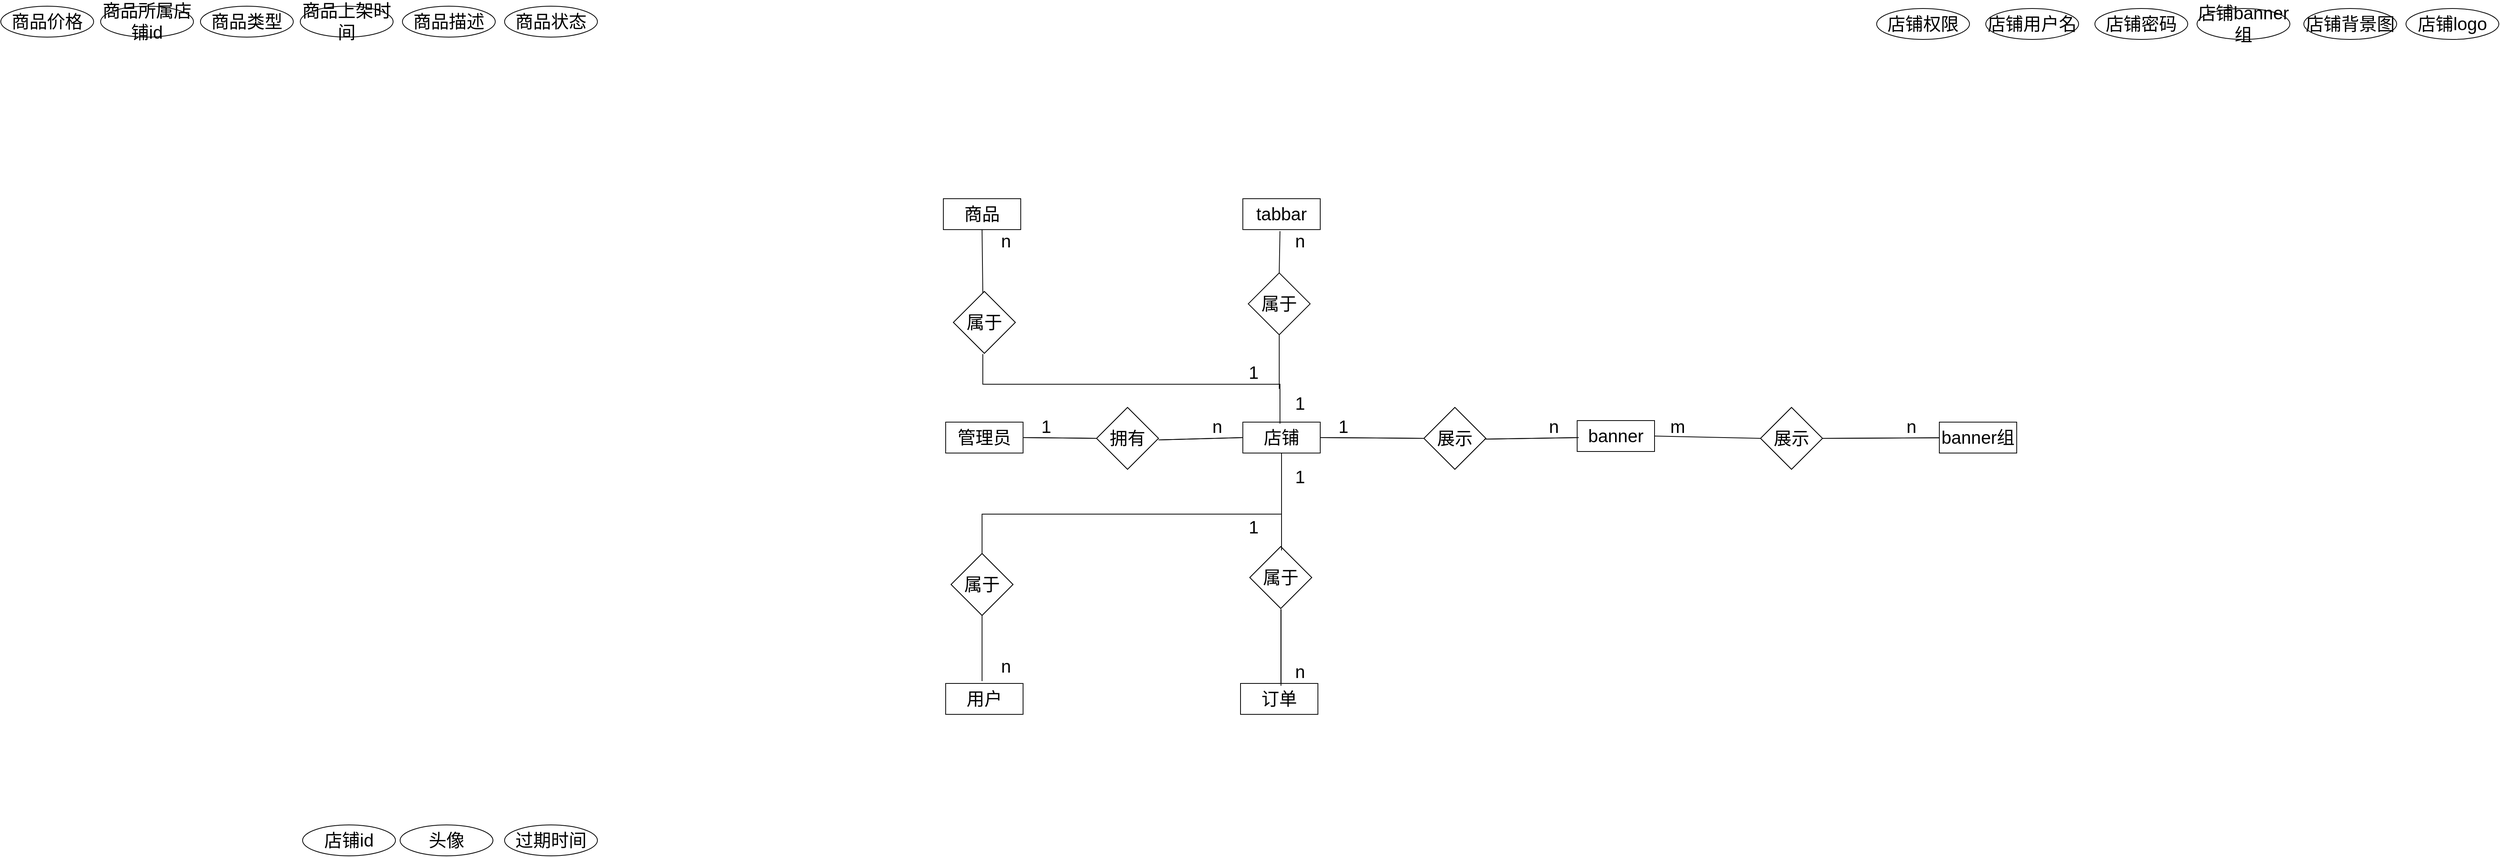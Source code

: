 <mxfile version="21.2.1" type="github">
  <diagram name="第 1 页" id="dnGYS2HbHR0bqvyyn-j1">
    <mxGraphModel dx="3404" dy="2084" grid="1" gridSize="10" guides="1" tooltips="1" connect="1" arrows="1" fold="1" page="1" pageScale="1" pageWidth="827" pageHeight="1169" math="0" shadow="0">
      <root>
        <mxCell id="0" />
        <mxCell id="1" parent="0" />
        <mxCell id="c_rGyp08pGOtF22zNN7b-1" value="&lt;font style=&quot;font-size: 23px;&quot;&gt;店铺&lt;/font&gt;" style="rounded=0;whiteSpace=wrap;html=1;fontColor=default;fontSize=23;" parent="1" vertex="1">
          <mxGeometry x="156" y="529" width="100" height="40" as="geometry" />
        </mxCell>
        <mxCell id="c_rGyp08pGOtF22zNN7b-2" value="&lt;span style=&quot;font-size: 23px;&quot;&gt;banner组&lt;br style=&quot;font-size: 23px;&quot;&gt;&lt;/span&gt;" style="rounded=0;whiteSpace=wrap;html=1;fontColor=default;fontSize=23;" parent="1" vertex="1">
          <mxGeometry x="1056" y="529" width="100" height="40" as="geometry" />
        </mxCell>
        <mxCell id="c_rGyp08pGOtF22zNN7b-3" value="&lt;span style=&quot;font-size: 23px;&quot;&gt;用户&lt;/span&gt;" style="rounded=0;whiteSpace=wrap;html=1;fontColor=default;fontSize=23;" parent="1" vertex="1">
          <mxGeometry x="-228" y="867" width="100" height="40" as="geometry" />
        </mxCell>
        <mxCell id="c_rGyp08pGOtF22zNN7b-4" value="&lt;font style=&quot;font-size: 23px;&quot;&gt;订单&lt;/font&gt;" style="rounded=0;whiteSpace=wrap;html=1;fontColor=default;fontSize=23;" parent="1" vertex="1">
          <mxGeometry x="153" y="867" width="100" height="40" as="geometry" />
        </mxCell>
        <mxCell id="c_rGyp08pGOtF22zNN7b-5" value="&lt;span style=&quot;font-size: 23px;&quot;&gt;banner&lt;/span&gt;" style="rounded=0;whiteSpace=wrap;html=1;fontColor=default;fontSize=23;" parent="1" vertex="1">
          <mxGeometry x="588" y="527" width="100" height="40" as="geometry" />
        </mxCell>
        <mxCell id="c_rGyp08pGOtF22zNN7b-6" value="&lt;font style=&quot;font-size: 23px;&quot;&gt;管理员&lt;/font&gt;" style="rounded=0;whiteSpace=wrap;html=1;fontColor=default;fontSize=23;" parent="1" vertex="1">
          <mxGeometry x="-228" y="529" width="100" height="40" as="geometry" />
        </mxCell>
        <mxCell id="c_rGyp08pGOtF22zNN7b-7" value="属于" style="rhombus;whiteSpace=wrap;html=1;fontSize=23;" parent="1" vertex="1">
          <mxGeometry x="-218" y="360" width="80" height="80" as="geometry" />
        </mxCell>
        <mxCell id="c_rGyp08pGOtF22zNN7b-8" value="" style="endArrow=none;html=1;rounded=0;entryX=0.5;entryY=1;entryDx=0;entryDy=0;fontSize=23;" parent="1" edge="1">
          <mxGeometry width="50" height="50" relative="1" as="geometry">
            <mxPoint x="203" y="486" as="sourcePoint" />
            <mxPoint x="203" y="416" as="targetPoint" />
            <Array as="points" />
          </mxGeometry>
        </mxCell>
        <mxCell id="c_rGyp08pGOtF22zNN7b-9" value="" style="endArrow=none;html=1;rounded=0;fontSize=23;" parent="1" edge="1">
          <mxGeometry width="50" height="50" relative="1" as="geometry">
            <mxPoint x="204" y="531" as="sourcePoint" />
            <mxPoint x="-180" y="441" as="targetPoint" />
            <Array as="points">
              <mxPoint x="204" y="480" />
              <mxPoint x="-180" y="480" />
            </Array>
          </mxGeometry>
        </mxCell>
        <mxCell id="c_rGyp08pGOtF22zNN7b-10" value="拥有" style="rhombus;whiteSpace=wrap;html=1;fontSize=23;" parent="1" vertex="1">
          <mxGeometry x="-33" y="510" width="80" height="80" as="geometry" />
        </mxCell>
        <mxCell id="c_rGyp08pGOtF22zNN7b-11" value="" style="endArrow=none;html=1;rounded=0;entryX=1;entryY=0.5;entryDx=0;entryDy=0;exitX=0;exitY=0.5;exitDx=0;exitDy=0;fontSize=23;" parent="1" source="c_rGyp08pGOtF22zNN7b-10" target="c_rGyp08pGOtF22zNN7b-6" edge="1">
          <mxGeometry width="50" height="50" relative="1" as="geometry">
            <mxPoint x="36" y="542" as="sourcePoint" />
            <mxPoint x="86" y="492" as="targetPoint" />
          </mxGeometry>
        </mxCell>
        <mxCell id="c_rGyp08pGOtF22zNN7b-12" value="" style="endArrow=none;html=1;rounded=0;entryX=0;entryY=0.5;entryDx=0;entryDy=0;fontSize=23;" parent="1" target="c_rGyp08pGOtF22zNN7b-1" edge="1">
          <mxGeometry width="50" height="50" relative="1" as="geometry">
            <mxPoint x="47" y="552" as="sourcePoint" />
            <mxPoint x="86" y="492" as="targetPoint" />
          </mxGeometry>
        </mxCell>
        <mxCell id="c_rGyp08pGOtF22zNN7b-13" value="属于" style="rhombus;whiteSpace=wrap;html=1;fontSize=23;" parent="1" vertex="1">
          <mxGeometry x="-221" y="699" width="80" height="80" as="geometry" />
        </mxCell>
        <mxCell id="c_rGyp08pGOtF22zNN7b-14" value="" style="endArrow=none;html=1;rounded=0;entryX=0.5;entryY=1;entryDx=0;entryDy=0;exitX=0.5;exitY=0;exitDx=0;exitDy=0;fontSize=23;" parent="1" source="c_rGyp08pGOtF22zNN7b-13" target="c_rGyp08pGOtF22zNN7b-1" edge="1">
          <mxGeometry width="50" height="50" relative="1" as="geometry">
            <mxPoint x="36" y="542" as="sourcePoint" />
            <mxPoint x="86" y="492" as="targetPoint" />
            <Array as="points">
              <mxPoint x="-181" y="648" />
              <mxPoint x="206" y="648" />
            </Array>
          </mxGeometry>
        </mxCell>
        <mxCell id="c_rGyp08pGOtF22zNN7b-15" value="" style="endArrow=none;html=1;rounded=0;exitX=0.5;exitY=1;exitDx=0;exitDy=0;fontSize=23;" parent="1" source="c_rGyp08pGOtF22zNN7b-13" edge="1">
          <mxGeometry width="50" height="50" relative="1" as="geometry">
            <mxPoint x="36" y="542" as="sourcePoint" />
            <mxPoint x="-181" y="864" as="targetPoint" />
          </mxGeometry>
        </mxCell>
        <mxCell id="c_rGyp08pGOtF22zNN7b-16" value="" style="endArrow=none;html=1;rounded=0;fontSize=23;" parent="1" edge="1">
          <mxGeometry width="50" height="50" relative="1" as="geometry">
            <mxPoint x="205.29" y="870" as="sourcePoint" />
            <mxPoint x="205.29" y="771" as="targetPoint" />
          </mxGeometry>
        </mxCell>
        <mxCell id="c_rGyp08pGOtF22zNN7b-17" value="展示" style="rhombus;whiteSpace=wrap;html=1;fontSize=23;" parent="1" vertex="1">
          <mxGeometry x="390" y="510" width="80" height="80" as="geometry" />
        </mxCell>
        <mxCell id="c_rGyp08pGOtF22zNN7b-18" value="展示" style="rhombus;whiteSpace=wrap;html=1;fontSize=23;" parent="1" vertex="1">
          <mxGeometry x="825" y="510" width="80" height="80" as="geometry" />
        </mxCell>
        <mxCell id="c_rGyp08pGOtF22zNN7b-19" value="" style="endArrow=none;html=1;rounded=0;entryX=1;entryY=0.5;entryDx=0;entryDy=0;exitX=0;exitY=0.5;exitDx=0;exitDy=0;fontSize=23;" parent="1" source="c_rGyp08pGOtF22zNN7b-17" target="c_rGyp08pGOtF22zNN7b-1" edge="1">
          <mxGeometry width="50" height="50" relative="1" as="geometry">
            <mxPoint x="558" y="542" as="sourcePoint" />
            <mxPoint x="608" y="492" as="targetPoint" />
          </mxGeometry>
        </mxCell>
        <mxCell id="c_rGyp08pGOtF22zNN7b-20" value="" style="endArrow=none;html=1;rounded=0;exitX=0;exitY=0.5;exitDx=0;exitDy=0;fontSize=23;" parent="1" edge="1">
          <mxGeometry width="50" height="50" relative="1" as="geometry">
            <mxPoint x="590" y="549" as="sourcePoint" />
            <mxPoint x="468" y="551" as="targetPoint" />
          </mxGeometry>
        </mxCell>
        <mxCell id="c_rGyp08pGOtF22zNN7b-21" value="" style="endArrow=none;html=1;rounded=0;exitX=1;exitY=0.5;exitDx=0;exitDy=0;entryX=0;entryY=0.5;entryDx=0;entryDy=0;fontSize=23;" parent="1" source="c_rGyp08pGOtF22zNN7b-5" target="c_rGyp08pGOtF22zNN7b-18" edge="1">
          <mxGeometry width="50" height="50" relative="1" as="geometry">
            <mxPoint x="1191" y="539" as="sourcePoint" />
            <mxPoint x="1241" y="489" as="targetPoint" />
          </mxGeometry>
        </mxCell>
        <mxCell id="c_rGyp08pGOtF22zNN7b-22" value="" style="endArrow=none;html=1;rounded=0;exitX=1;exitY=0.5;exitDx=0;exitDy=0;fontSize=23;" parent="1" source="c_rGyp08pGOtF22zNN7b-18" target="c_rGyp08pGOtF22zNN7b-2" edge="1">
          <mxGeometry width="50" height="50" relative="1" as="geometry">
            <mxPoint x="1191" y="539" as="sourcePoint" />
            <mxPoint x="1241" y="489" as="targetPoint" />
          </mxGeometry>
        </mxCell>
        <mxCell id="c_rGyp08pGOtF22zNN7b-23" value="属于" style="rhombus;whiteSpace=wrap;html=1;fontSize=23;" parent="1" vertex="1">
          <mxGeometry x="165" y="690" width="80" height="80" as="geometry" />
        </mxCell>
        <mxCell id="c_rGyp08pGOtF22zNN7b-24" value="" style="endArrow=none;html=1;rounded=0;fontSize=23;" parent="1" edge="1">
          <mxGeometry width="50" height="50" relative="1" as="geometry">
            <mxPoint x="206" y="695" as="sourcePoint" />
            <mxPoint x="206" y="645" as="targetPoint" />
          </mxGeometry>
        </mxCell>
        <mxCell id="c_rGyp08pGOtF22zNN7b-26" value="&lt;font style=&quot;font-size: 23px;&quot;&gt;店铺&lt;/font&gt;" style="rounded=0;whiteSpace=wrap;html=1;fontColor=default;fontSize=23;" parent="1" vertex="1">
          <mxGeometry x="156" y="529" width="100" height="40" as="geometry" />
        </mxCell>
        <mxCell id="c_rGyp08pGOtF22zNN7b-27" value="&lt;span style=&quot;font-size: 23px;&quot;&gt;banner组&lt;br style=&quot;font-size: 23px;&quot;&gt;&lt;/span&gt;" style="rounded=0;whiteSpace=wrap;html=1;fontColor=default;fontSize=23;" parent="1" vertex="1">
          <mxGeometry x="1056" y="529" width="100" height="40" as="geometry" />
        </mxCell>
        <mxCell id="c_rGyp08pGOtF22zNN7b-28" value="&lt;span style=&quot;font-size: 23px;&quot;&gt;用户&lt;/span&gt;" style="rounded=0;whiteSpace=wrap;html=1;fontColor=default;fontSize=23;" parent="1" vertex="1">
          <mxGeometry x="-228" y="867" width="100" height="40" as="geometry" />
        </mxCell>
        <mxCell id="c_rGyp08pGOtF22zNN7b-29" value="&lt;font style=&quot;font-size: 23px;&quot;&gt;订单&lt;/font&gt;" style="rounded=0;whiteSpace=wrap;html=1;fontColor=default;fontSize=23;" parent="1" vertex="1">
          <mxGeometry x="153" y="867" width="100" height="40" as="geometry" />
        </mxCell>
        <mxCell id="c_rGyp08pGOtF22zNN7b-30" value="&lt;span style=&quot;font-size: 23px;&quot;&gt;商品&lt;/span&gt;" style="rounded=0;whiteSpace=wrap;html=1;fontColor=default;fontSize=23;" parent="1" vertex="1">
          <mxGeometry x="-231" y="240" width="100" height="40" as="geometry" />
        </mxCell>
        <mxCell id="c_rGyp08pGOtF22zNN7b-31" value="&lt;span style=&quot;font-size: 23px;&quot;&gt;banner&lt;/span&gt;" style="rounded=0;whiteSpace=wrap;html=1;fontColor=default;fontSize=23;" parent="1" vertex="1">
          <mxGeometry x="588" y="527" width="100" height="40" as="geometry" />
        </mxCell>
        <mxCell id="c_rGyp08pGOtF22zNN7b-32" value="&lt;font style=&quot;font-size: 23px;&quot;&gt;管理员&lt;/font&gt;" style="rounded=0;whiteSpace=wrap;html=1;fontColor=default;fontSize=23;" parent="1" vertex="1">
          <mxGeometry x="-228" y="529" width="100" height="40" as="geometry" />
        </mxCell>
        <mxCell id="c_rGyp08pGOtF22zNN7b-33" value="&lt;span style=&quot;font-size: 23px;&quot;&gt;tabbar&lt;/span&gt;" style="rounded=0;whiteSpace=wrap;html=1;fontColor=default;fontSize=23;" parent="1" vertex="1">
          <mxGeometry x="156" y="240" width="100" height="40" as="geometry" />
        </mxCell>
        <mxCell id="c_rGyp08pGOtF22zNN7b-43" value="属于" style="rhombus;whiteSpace=wrap;html=1;fontSize=23;" parent="1" vertex="1">
          <mxGeometry x="-218" y="360" width="80" height="80" as="geometry" />
        </mxCell>
        <mxCell id="c_rGyp08pGOtF22zNN7b-44" value="" style="endArrow=none;html=1;rounded=0;entryX=0.5;entryY=1;entryDx=0;entryDy=0;fontSize=23;" parent="1" target="c_rGyp08pGOtF22zNN7b-30" edge="1">
          <mxGeometry width="50" height="50" relative="1" as="geometry">
            <mxPoint x="-180" y="362" as="sourcePoint" />
            <mxPoint x="-130" y="312" as="targetPoint" />
          </mxGeometry>
        </mxCell>
        <mxCell id="c_rGyp08pGOtF22zNN7b-45" value="属于" style="rhombus;whiteSpace=wrap;html=1;fontSize=23;" parent="1" vertex="1">
          <mxGeometry x="163" y="336" width="80" height="80" as="geometry" />
        </mxCell>
        <mxCell id="c_rGyp08pGOtF22zNN7b-46" value="" style="endArrow=none;html=1;rounded=0;entryX=0.5;entryY=1;entryDx=0;entryDy=0;fontSize=23;" parent="1" target="c_rGyp08pGOtF22zNN7b-45" edge="1">
          <mxGeometry width="50" height="50" relative="1" as="geometry">
            <mxPoint x="203" y="486" as="sourcePoint" />
            <mxPoint x="538.34" y="420" as="targetPoint" />
            <Array as="points" />
          </mxGeometry>
        </mxCell>
        <mxCell id="c_rGyp08pGOtF22zNN7b-47" value="" style="endArrow=none;html=1;rounded=0;fontSize=23;" parent="1" edge="1">
          <mxGeometry width="50" height="50" relative="1" as="geometry">
            <mxPoint x="204" y="531" as="sourcePoint" />
            <mxPoint x="-180" y="441" as="targetPoint" />
            <Array as="points">
              <mxPoint x="204" y="480" />
              <mxPoint x="-180" y="480" />
            </Array>
          </mxGeometry>
        </mxCell>
        <mxCell id="c_rGyp08pGOtF22zNN7b-48" value="" style="endArrow=none;html=1;rounded=0;exitX=0.5;exitY=0;exitDx=0;exitDy=0;fontSize=23;" parent="1" source="c_rGyp08pGOtF22zNN7b-45" edge="1">
          <mxGeometry width="50" height="50" relative="1" as="geometry">
            <mxPoint x="561" y="545" as="sourcePoint" />
            <mxPoint x="204" y="282" as="targetPoint" />
            <Array as="points" />
          </mxGeometry>
        </mxCell>
        <mxCell id="c_rGyp08pGOtF22zNN7b-49" value="拥有" style="rhombus;whiteSpace=wrap;html=1;fontSize=23;" parent="1" vertex="1">
          <mxGeometry x="-33" y="510" width="80" height="80" as="geometry" />
        </mxCell>
        <mxCell id="c_rGyp08pGOtF22zNN7b-50" value="" style="endArrow=none;html=1;rounded=0;entryX=1;entryY=0.5;entryDx=0;entryDy=0;exitX=0;exitY=0.5;exitDx=0;exitDy=0;fontSize=23;" parent="1" source="c_rGyp08pGOtF22zNN7b-49" target="c_rGyp08pGOtF22zNN7b-32" edge="1">
          <mxGeometry width="50" height="50" relative="1" as="geometry">
            <mxPoint x="36" y="542" as="sourcePoint" />
            <mxPoint x="86" y="492" as="targetPoint" />
          </mxGeometry>
        </mxCell>
        <mxCell id="c_rGyp08pGOtF22zNN7b-51" value="" style="endArrow=none;html=1;rounded=0;entryX=0;entryY=0.5;entryDx=0;entryDy=0;fontSize=23;" parent="1" target="c_rGyp08pGOtF22zNN7b-26" edge="1">
          <mxGeometry width="50" height="50" relative="1" as="geometry">
            <mxPoint x="47" y="552" as="sourcePoint" />
            <mxPoint x="86" y="492" as="targetPoint" />
          </mxGeometry>
        </mxCell>
        <mxCell id="c_rGyp08pGOtF22zNN7b-52" value="属于" style="rhombus;whiteSpace=wrap;html=1;fontSize=23;" parent="1" vertex="1">
          <mxGeometry x="-221" y="699" width="80" height="80" as="geometry" />
        </mxCell>
        <mxCell id="c_rGyp08pGOtF22zNN7b-53" value="" style="endArrow=none;html=1;rounded=0;entryX=0.5;entryY=1;entryDx=0;entryDy=0;exitX=0.5;exitY=0;exitDx=0;exitDy=0;fontSize=23;" parent="1" source="c_rGyp08pGOtF22zNN7b-52" target="c_rGyp08pGOtF22zNN7b-26" edge="1">
          <mxGeometry width="50" height="50" relative="1" as="geometry">
            <mxPoint x="36" y="542" as="sourcePoint" />
            <mxPoint x="86" y="492" as="targetPoint" />
            <Array as="points">
              <mxPoint x="-181" y="648" />
              <mxPoint x="206" y="648" />
            </Array>
          </mxGeometry>
        </mxCell>
        <mxCell id="c_rGyp08pGOtF22zNN7b-54" value="" style="endArrow=none;html=1;rounded=0;exitX=0.5;exitY=1;exitDx=0;exitDy=0;fontSize=23;" parent="1" source="c_rGyp08pGOtF22zNN7b-52" edge="1">
          <mxGeometry width="50" height="50" relative="1" as="geometry">
            <mxPoint x="36" y="542" as="sourcePoint" />
            <mxPoint x="-181" y="864" as="targetPoint" />
          </mxGeometry>
        </mxCell>
        <mxCell id="c_rGyp08pGOtF22zNN7b-55" value="" style="endArrow=none;html=1;rounded=0;fontSize=23;" parent="1" edge="1">
          <mxGeometry width="50" height="50" relative="1" as="geometry">
            <mxPoint x="205.29" y="870" as="sourcePoint" />
            <mxPoint x="205.29" y="771" as="targetPoint" />
          </mxGeometry>
        </mxCell>
        <mxCell id="c_rGyp08pGOtF22zNN7b-56" value="展示" style="rhombus;whiteSpace=wrap;html=1;fontSize=23;" parent="1" vertex="1">
          <mxGeometry x="390" y="510" width="80" height="80" as="geometry" />
        </mxCell>
        <mxCell id="c_rGyp08pGOtF22zNN7b-57" value="展示" style="rhombus;whiteSpace=wrap;html=1;fontSize=23;" parent="1" vertex="1">
          <mxGeometry x="825" y="510" width="80" height="80" as="geometry" />
        </mxCell>
        <mxCell id="c_rGyp08pGOtF22zNN7b-58" value="" style="endArrow=none;html=1;rounded=0;entryX=1;entryY=0.5;entryDx=0;entryDy=0;exitX=0;exitY=0.5;exitDx=0;exitDy=0;fontSize=23;" parent="1" source="c_rGyp08pGOtF22zNN7b-56" target="c_rGyp08pGOtF22zNN7b-26" edge="1">
          <mxGeometry width="50" height="50" relative="1" as="geometry">
            <mxPoint x="558" y="542" as="sourcePoint" />
            <mxPoint x="608" y="492" as="targetPoint" />
          </mxGeometry>
        </mxCell>
        <mxCell id="c_rGyp08pGOtF22zNN7b-59" value="" style="endArrow=none;html=1;rounded=0;exitX=0;exitY=0.5;exitDx=0;exitDy=0;fontSize=23;" parent="1" edge="1">
          <mxGeometry width="50" height="50" relative="1" as="geometry">
            <mxPoint x="590" y="549" as="sourcePoint" />
            <mxPoint x="468" y="551" as="targetPoint" />
          </mxGeometry>
        </mxCell>
        <mxCell id="c_rGyp08pGOtF22zNN7b-61" value="" style="endArrow=none;html=1;rounded=0;exitX=1;exitY=0.5;exitDx=0;exitDy=0;fontSize=23;" parent="1" source="c_rGyp08pGOtF22zNN7b-57" target="c_rGyp08pGOtF22zNN7b-27" edge="1">
          <mxGeometry width="50" height="50" relative="1" as="geometry">
            <mxPoint x="1191" y="539" as="sourcePoint" />
            <mxPoint x="1241" y="489" as="targetPoint" />
          </mxGeometry>
        </mxCell>
        <mxCell id="c_rGyp08pGOtF22zNN7b-80" value="商品状态" style="ellipse;whiteSpace=wrap;html=1;fontSize=23;" parent="1" vertex="1">
          <mxGeometry x="-798" y="-9" width="120" height="40" as="geometry" />
        </mxCell>
        <mxCell id="c_rGyp08pGOtF22zNN7b-93" value="商品描述" style="ellipse;whiteSpace=wrap;html=1;fontSize=23;" parent="1" vertex="1">
          <mxGeometry x="-930" y="-9" width="120" height="40" as="geometry" />
        </mxCell>
        <mxCell id="c_rGyp08pGOtF22zNN7b-94" value="商品上架时间" style="ellipse;whiteSpace=wrap;html=1;fontSize=23;" parent="1" vertex="1">
          <mxGeometry x="-1062" y="-9" width="120" height="40" as="geometry" />
        </mxCell>
        <mxCell id="c_rGyp08pGOtF22zNN7b-95" value="商品类型" style="ellipse;whiteSpace=wrap;html=1;fontSize=23;" parent="1" vertex="1">
          <mxGeometry x="-1191" y="-9" width="120" height="40" as="geometry" />
        </mxCell>
        <mxCell id="c_rGyp08pGOtF22zNN7b-96" value="商品所属店铺id" style="ellipse;whiteSpace=wrap;html=1;fontSize=23;" parent="1" vertex="1">
          <mxGeometry x="-1320" y="-9" width="120" height="40" as="geometry" />
        </mxCell>
        <mxCell id="c_rGyp08pGOtF22zNN7b-97" value="商品价格" style="ellipse;whiteSpace=wrap;html=1;fontSize=23;" parent="1" vertex="1">
          <mxGeometry x="-1449" y="-9" width="120" height="40" as="geometry" />
        </mxCell>
        <mxCell id="c_rGyp08pGOtF22zNN7b-104" value="店铺权限" style="ellipse;whiteSpace=wrap;html=1;fontSize=23;" parent="1" vertex="1">
          <mxGeometry x="975" y="-6" width="120" height="40" as="geometry" />
        </mxCell>
        <mxCell id="c_rGyp08pGOtF22zNN7b-105" value="店铺用户名" style="ellipse;whiteSpace=wrap;html=1;fontSize=23;" parent="1" vertex="1">
          <mxGeometry x="1116" y="-6" width="120" height="40" as="geometry" />
        </mxCell>
        <mxCell id="c_rGyp08pGOtF22zNN7b-106" value="店铺密码" style="ellipse;whiteSpace=wrap;html=1;fontSize=23;" parent="1" vertex="1">
          <mxGeometry x="1257" y="-6" width="120" height="40" as="geometry" />
        </mxCell>
        <mxCell id="c_rGyp08pGOtF22zNN7b-107" value="店铺banner组" style="ellipse;whiteSpace=wrap;html=1;fontSize=23;" parent="1" vertex="1">
          <mxGeometry x="1389" y="-6" width="120" height="40" as="geometry" />
        </mxCell>
        <mxCell id="c_rGyp08pGOtF22zNN7b-108" value="店铺背景图" style="ellipse;whiteSpace=wrap;html=1;fontSize=23;" parent="1" vertex="1">
          <mxGeometry x="1527" y="-6" width="120" height="40" as="geometry" />
        </mxCell>
        <mxCell id="c_rGyp08pGOtF22zNN7b-109" value="店铺logo" style="ellipse;whiteSpace=wrap;html=1;fontSize=23;" parent="1" vertex="1">
          <mxGeometry x="1659" y="-6" width="120" height="40" as="geometry" />
        </mxCell>
        <mxCell id="c_rGyp08pGOtF22zNN7b-127" value="过期时间" style="ellipse;whiteSpace=wrap;html=1;fontSize=23;" parent="1" vertex="1">
          <mxGeometry x="-798" y="1050" width="120" height="40" as="geometry" />
        </mxCell>
        <mxCell id="c_rGyp08pGOtF22zNN7b-128" value="头像" style="ellipse;whiteSpace=wrap;html=1;fontSize=23;" parent="1" vertex="1">
          <mxGeometry x="-933" y="1050" width="120" height="40" as="geometry" />
        </mxCell>
        <mxCell id="c_rGyp08pGOtF22zNN7b-129" value="店铺id" style="ellipse;whiteSpace=wrap;html=1;fontSize=23;" parent="1" vertex="1">
          <mxGeometry x="-1059" y="1050" width="120" height="40" as="geometry" />
        </mxCell>
        <mxCell id="c_rGyp08pGOtF22zNN7b-130" value="属于" style="rhombus;whiteSpace=wrap;html=1;fontSize=23;" parent="1" vertex="1">
          <mxGeometry x="165" y="690" width="80" height="80" as="geometry" />
        </mxCell>
        <mxCell id="c_rGyp08pGOtF22zNN7b-131" value="" style="endArrow=none;html=1;rounded=0;fontSize=23;" parent="1" edge="1">
          <mxGeometry width="50" height="50" relative="1" as="geometry">
            <mxPoint x="206" y="695" as="sourcePoint" />
            <mxPoint x="206" y="645" as="targetPoint" />
          </mxGeometry>
        </mxCell>
        <mxCell id="c_rGyp08pGOtF22zNN7b-160" value="&lt;font style=&quot;font-size: 23px;&quot;&gt;n&lt;/font&gt;" style="text;strokeColor=none;align=center;fillColor=none;html=1;verticalAlign=middle;whiteSpace=wrap;rounded=0;fontSize=23;" parent="1" vertex="1">
          <mxGeometry x="-180" y="280" width="60" height="30" as="geometry" />
        </mxCell>
        <mxCell id="c_rGyp08pGOtF22zNN7b-162" value="1" style="text;strokeColor=none;align=center;fillColor=none;html=1;verticalAlign=middle;whiteSpace=wrap;rounded=0;fontSize=23;" parent="1" vertex="1">
          <mxGeometry x="140" y="450" width="60" height="30" as="geometry" />
        </mxCell>
        <mxCell id="c_rGyp08pGOtF22zNN7b-163" value="&lt;font style=&quot;font-size: 23px;&quot;&gt;n&lt;/font&gt;" style="text;strokeColor=none;align=center;fillColor=none;html=1;verticalAlign=middle;whiteSpace=wrap;rounded=0;fontSize=23;" parent="1" vertex="1">
          <mxGeometry x="200" y="280" width="60" height="30" as="geometry" />
        </mxCell>
        <mxCell id="c_rGyp08pGOtF22zNN7b-164" value="1" style="text;strokeColor=none;align=center;fillColor=none;html=1;verticalAlign=middle;whiteSpace=wrap;rounded=0;fontSize=23;" parent="1" vertex="1">
          <mxGeometry x="200" y="490" width="60" height="30" as="geometry" />
        </mxCell>
        <mxCell id="c_rGyp08pGOtF22zNN7b-165" value="&lt;font style=&quot;font-size: 23px;&quot;&gt;n&lt;/font&gt;" style="text;strokeColor=none;align=center;fillColor=none;html=1;verticalAlign=middle;whiteSpace=wrap;rounded=0;fontSize=23;" parent="1" vertex="1">
          <mxGeometry x="200" y="837" width="60" height="30" as="geometry" />
        </mxCell>
        <mxCell id="c_rGyp08pGOtF22zNN7b-166" value="1" style="text;strokeColor=none;align=center;fillColor=none;html=1;verticalAlign=middle;whiteSpace=wrap;rounded=0;fontSize=23;" parent="1" vertex="1">
          <mxGeometry x="200" y="585" width="60" height="30" as="geometry" />
        </mxCell>
        <mxCell id="c_rGyp08pGOtF22zNN7b-167" value="1" style="text;strokeColor=none;align=center;fillColor=none;html=1;verticalAlign=middle;whiteSpace=wrap;rounded=0;fontSize=23;" parent="1" vertex="1">
          <mxGeometry x="140" y="650" width="60" height="30" as="geometry" />
        </mxCell>
        <mxCell id="c_rGyp08pGOtF22zNN7b-168" value="&lt;font style=&quot;font-size: 23px;&quot;&gt;n&lt;/font&gt;" style="text;strokeColor=none;align=center;fillColor=none;html=1;verticalAlign=middle;whiteSpace=wrap;rounded=0;fontSize=23;" parent="1" vertex="1">
          <mxGeometry x="-180" y="830" width="60" height="30" as="geometry" />
        </mxCell>
        <mxCell id="c_rGyp08pGOtF22zNN7b-169" value="&lt;span style=&quot;font-size: 23px;&quot;&gt;1&lt;/span&gt;" style="text;strokeColor=none;align=center;fillColor=none;html=1;verticalAlign=middle;whiteSpace=wrap;rounded=0;fontSize=23;" parent="1" vertex="1">
          <mxGeometry x="-128" y="520" width="60" height="30" as="geometry" />
        </mxCell>
        <mxCell id="c_rGyp08pGOtF22zNN7b-170" value="&lt;span style=&quot;font-size: 23px;&quot;&gt;n&lt;/span&gt;" style="text;strokeColor=none;align=center;fillColor=none;html=1;verticalAlign=middle;whiteSpace=wrap;rounded=0;fontSize=23;" parent="1" vertex="1">
          <mxGeometry x="93" y="520" width="60" height="30" as="geometry" />
        </mxCell>
        <mxCell id="c_rGyp08pGOtF22zNN7b-171" value="1" style="text;strokeColor=none;align=center;fillColor=none;html=1;verticalAlign=middle;whiteSpace=wrap;rounded=0;fontSize=23;" parent="1" vertex="1">
          <mxGeometry x="256" y="520" width="60" height="30" as="geometry" />
        </mxCell>
        <mxCell id="c_rGyp08pGOtF22zNN7b-172" value="&lt;font style=&quot;font-size: 23px;&quot;&gt;n&lt;/font&gt;" style="text;strokeColor=none;align=center;fillColor=none;html=1;verticalAlign=middle;whiteSpace=wrap;rounded=0;fontSize=23;" parent="1" vertex="1">
          <mxGeometry x="528" y="520" width="60" height="30" as="geometry" />
        </mxCell>
        <mxCell id="c_rGyp08pGOtF22zNN7b-174" value="" style="endArrow=none;html=1;rounded=0;exitX=1;exitY=0.5;exitDx=0;exitDy=0;entryX=0;entryY=0.5;entryDx=0;entryDy=0;fontSize=23;" parent="1" source="c_rGyp08pGOtF22zNN7b-31" target="c_rGyp08pGOtF22zNN7b-173" edge="1">
          <mxGeometry width="50" height="50" relative="1" as="geometry">
            <mxPoint x="688" y="547" as="sourcePoint" />
            <mxPoint x="825" y="550" as="targetPoint" />
          </mxGeometry>
        </mxCell>
        <mxCell id="c_rGyp08pGOtF22zNN7b-173" value="m" style="text;strokeColor=none;align=center;fillColor=none;html=1;verticalAlign=middle;whiteSpace=wrap;rounded=0;fontSize=23;" parent="1" vertex="1">
          <mxGeometry x="688" y="520" width="60" height="30" as="geometry" />
        </mxCell>
        <mxCell id="c_rGyp08pGOtF22zNN7b-177" value="&lt;font style=&quot;font-size: 23px;&quot;&gt;n&lt;/font&gt;" style="text;strokeColor=none;align=center;fillColor=none;html=1;verticalAlign=middle;whiteSpace=wrap;rounded=0;fontSize=23;" parent="1" vertex="1">
          <mxGeometry x="990" y="520" width="60" height="30" as="geometry" />
        </mxCell>
      </root>
    </mxGraphModel>
  </diagram>
</mxfile>
